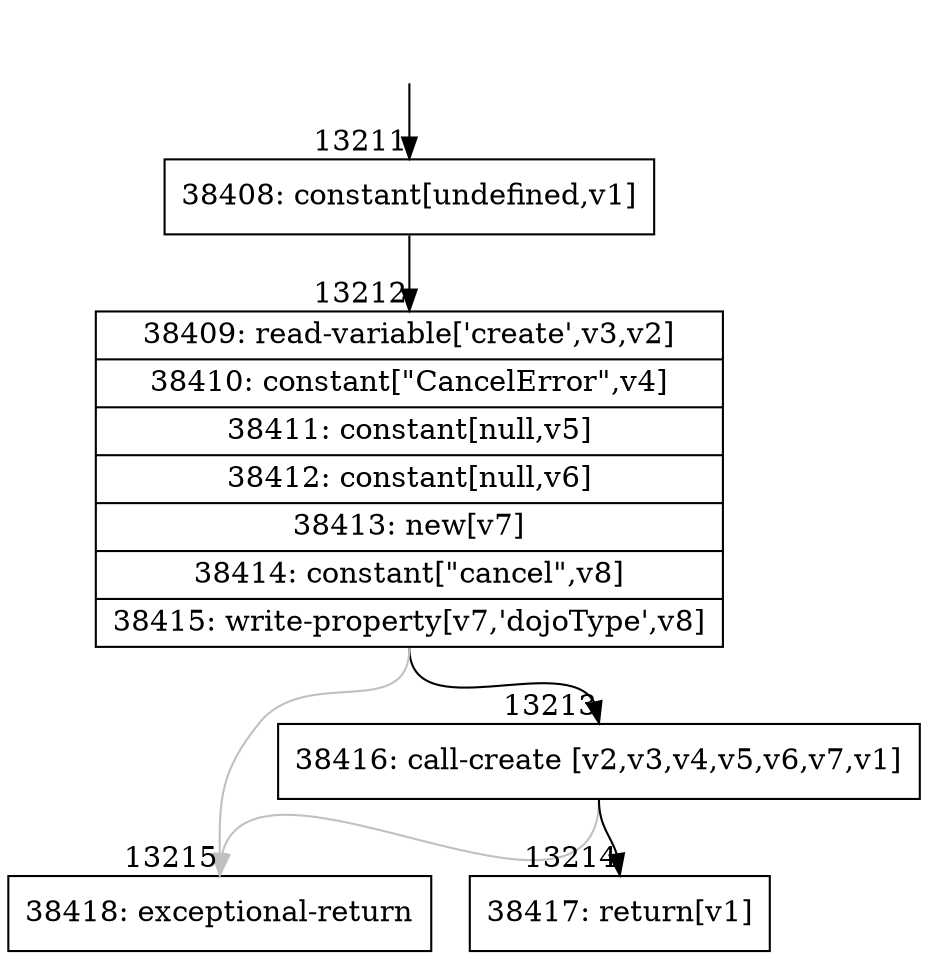 digraph {
rankdir="TD"
BB_entry972[shape=none,label=""];
BB_entry972 -> BB13211 [tailport=s, headport=n, headlabel="    13211"]
BB13211 [shape=record label="{38408: constant[undefined,v1]}" ] 
BB13211 -> BB13212 [tailport=s, headport=n, headlabel="      13212"]
BB13212 [shape=record label="{38409: read-variable['create',v3,v2]|38410: constant[\"CancelError\",v4]|38411: constant[null,v5]|38412: constant[null,v6]|38413: new[v7]|38414: constant[\"cancel\",v8]|38415: write-property[v7,'dojoType',v8]}" ] 
BB13212 -> BB13213 [tailport=s, headport=n, headlabel="      13213"]
BB13212 -> BB13215 [tailport=s, headport=n, color=gray, headlabel="      13215"]
BB13213 [shape=record label="{38416: call-create [v2,v3,v4,v5,v6,v7,v1]}" ] 
BB13213 -> BB13214 [tailport=s, headport=n, headlabel="      13214"]
BB13213 -> BB13215 [tailport=s, headport=n, color=gray]
BB13214 [shape=record label="{38417: return[v1]}" ] 
BB13215 [shape=record label="{38418: exceptional-return}" ] 
//#$~ 18554
}
